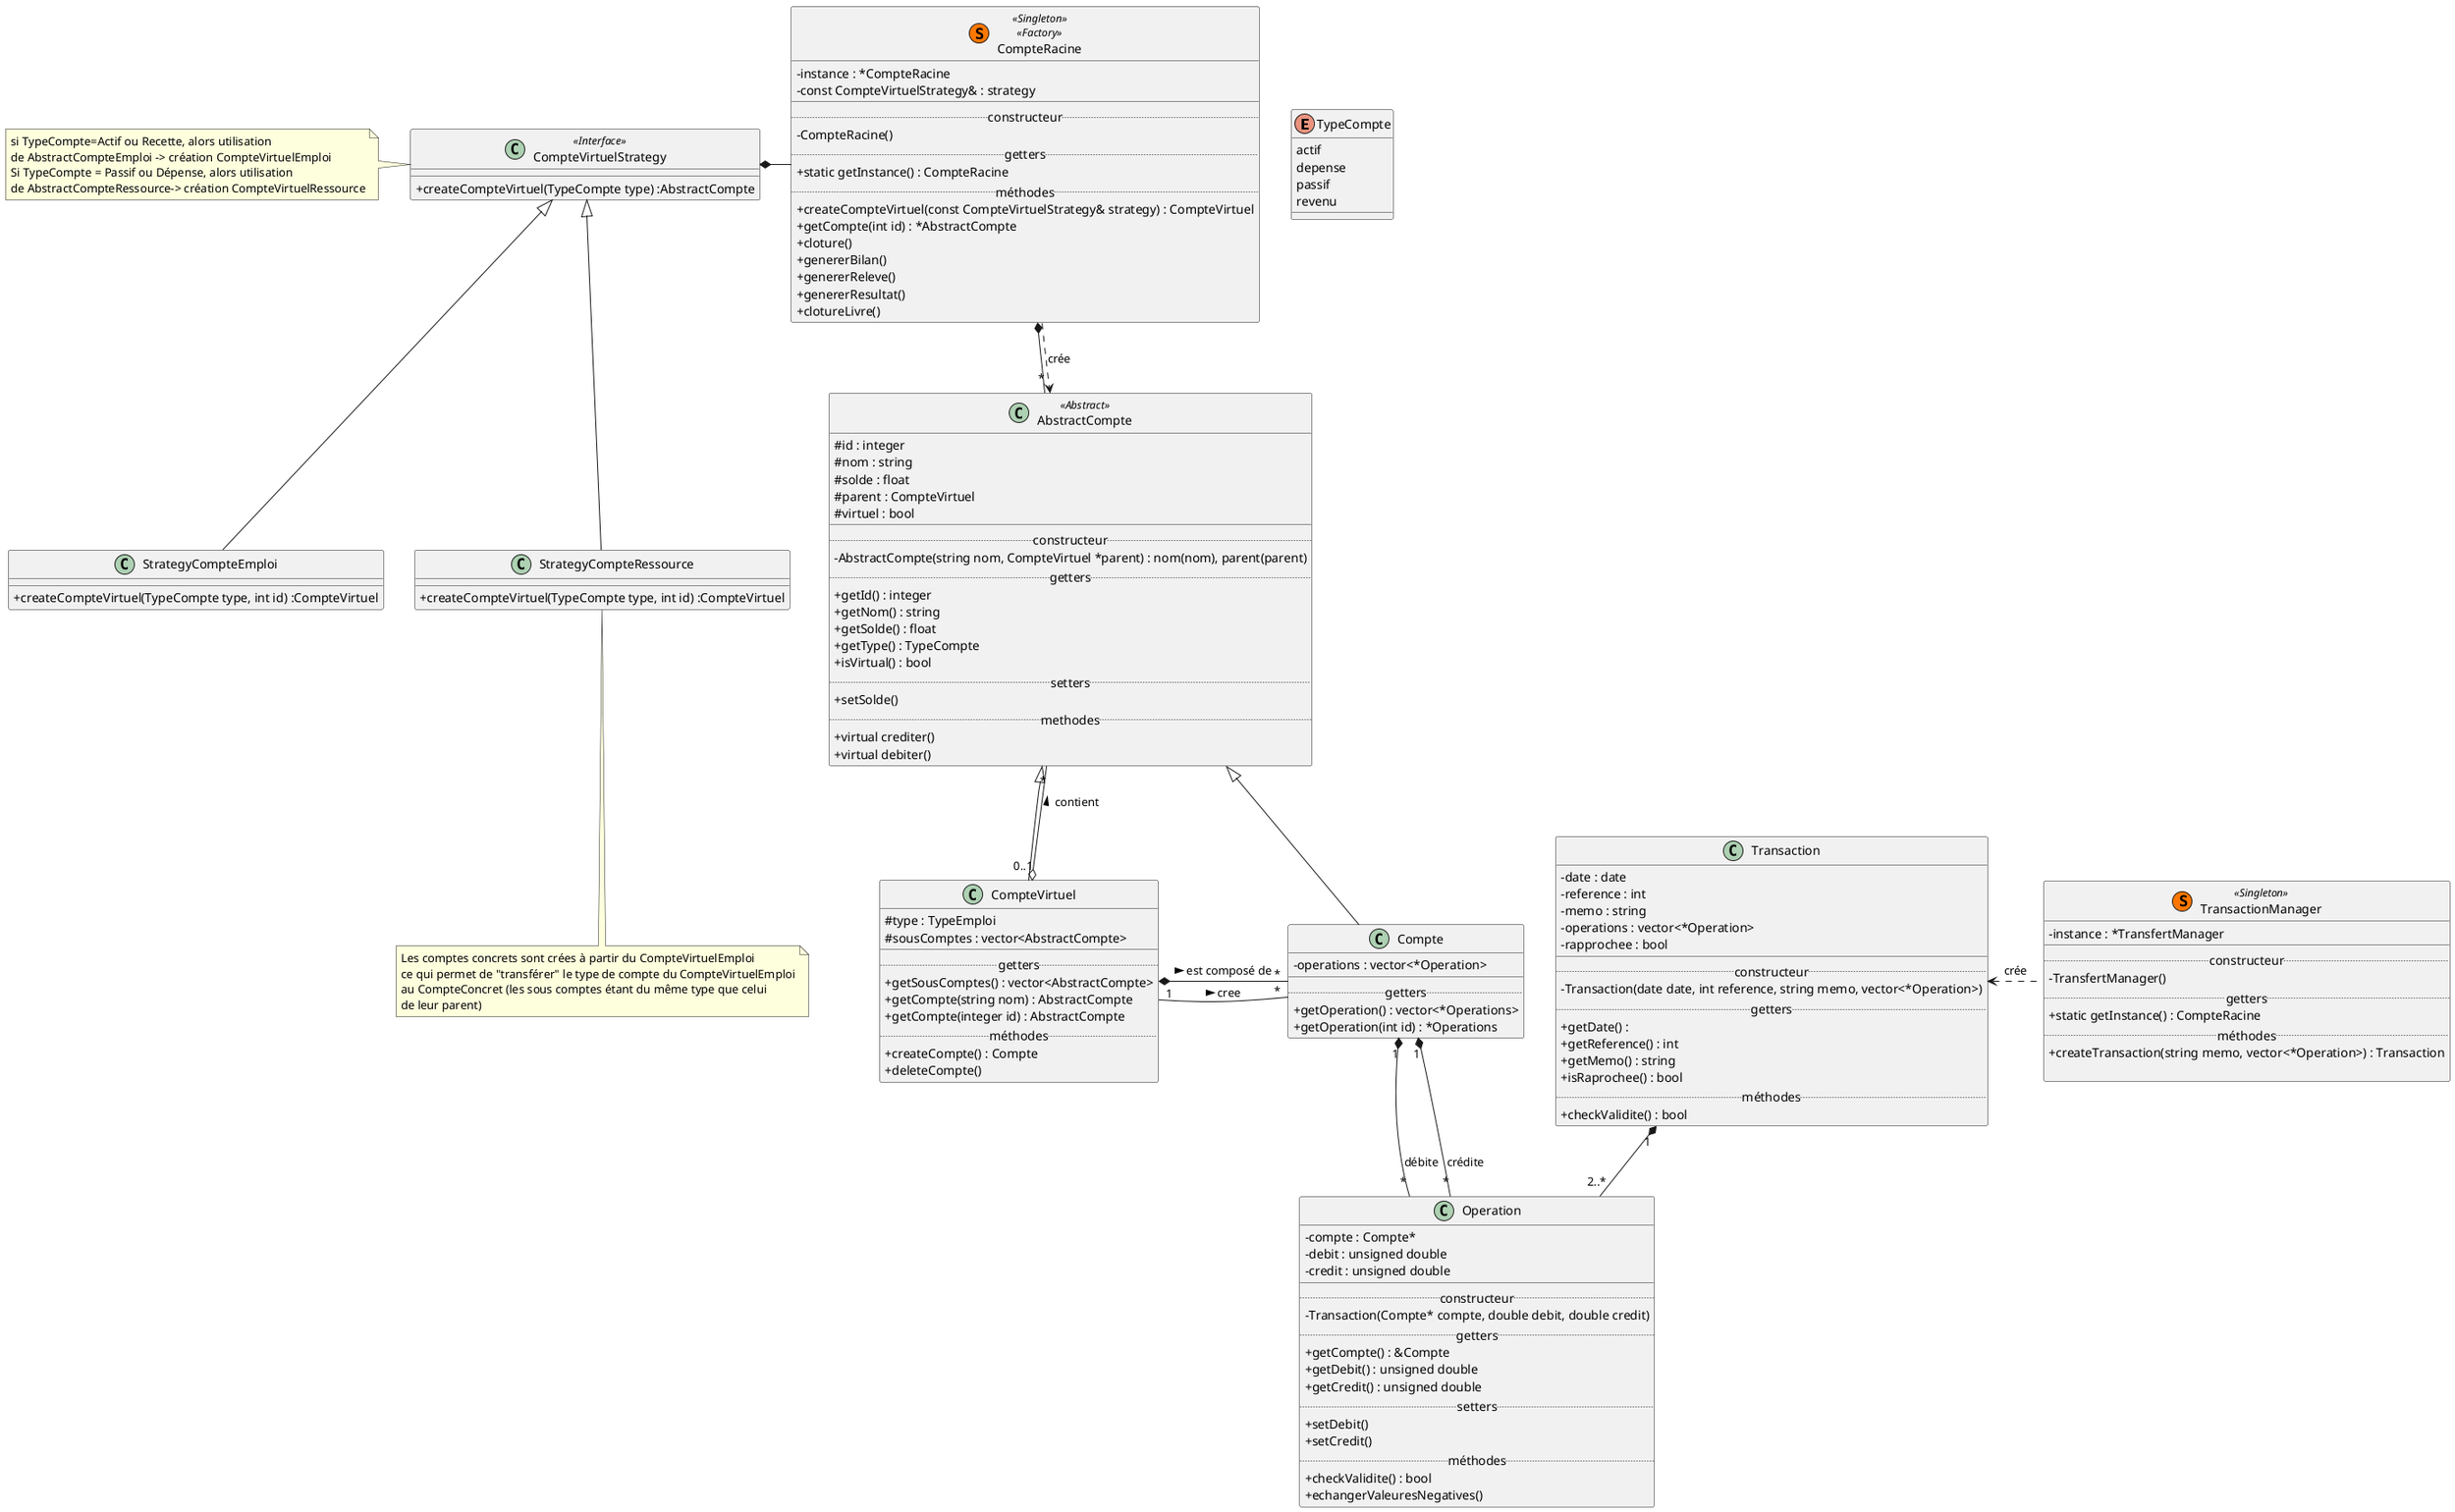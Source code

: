 @startuml
skinparam classAttributeIconSize 0

enum TypeCompte {
  actif
  depense
  passif
  revenu
}

class CompteRacine << (S,#FF7700) Singleton >> << Factory >> {
  -instance : *CompteRacine
  - const CompteVirtuelStrategy& : strategy
  __
  .. constructeur ..
  -CompteRacine()
  .. getters ..
  +static getInstance() : CompteRacine
  .. méthodes ..
  +createCompteVirtuel(const CompteVirtuelStrategy& strategy) : CompteVirtuel
  +getCompte(int id) : *AbstractCompte
  +cloture()
  +genererBilan()
  +genererReleve()
  +genererResultat()
  +clotureLivre()
}

class AbstractCompte <<Abstract>> {
  # id : integer
  # nom : string
  # solde : float
  # parent : CompteVirtuel
  # virtuel : bool
  __
  .. constructeur ..
  -AbstractCompte(string nom, CompteVirtuel *parent) : nom(nom), parent(parent)
  .. getters ..
  +getId() : integer
  +getNom() : string
  +getSolde() : float
  +getType() : TypeCompte
  +isVirtual() : bool
  .. setters ..
  +setSolde()
  .. methodes ..
  +virtual crediter()
  +virtual debiter()
}

CompteRacine *-- "*" AbstractCompte
CompteRacine ..> AbstractCompte: crée

class CompteVirtuel {
  #type : TypeEmploi
  # sousComptes : vector<AbstractCompte>
  __
  .. getters ..
  +getSousComptes() : vector<AbstractCompte>
  +getCompte(string nom) : AbstractCompte
  +getCompte(integer id) : AbstractCompte
  .. méthodes ..
  + createCompte() : Compte
  +deleteCompte()
}

AbstractCompte <|-- CompteVirtuel
AbstractCompte "*" --o "0..1" CompteVirtuel : contient <

class Compte {
  - operations : vector<*Operation>
 __
  .. getters ..
  +getOperation() : vector<*Operations>
  +getOperation(int id) : *Operations
}

CompteVirtuelStrategy *- CompteRacine
class CompteVirtuelStrategy <<Interface>>{
 __
+ createCompteVirtuel(TypeCompte type) :AbstractCompte
}
note left
  si TypeCompte=Actif ou Recette, alors utilisation
  de AbstractCompteEmploi -> création CompteVirtuelEmploi
  Si TypeCompte = Passif ou Dépense, alors utilisation
  de AbstractCompteRessource-> création CompteVirtuelRessource
end note


class StrategyCompteEmploi {
 __
  +createCompteVirtuel(TypeCompte type, int id) :CompteVirtuel
}

class StrategyCompteRessource {
  __
  +createCompteVirtuel(TypeCompte type, int id) :CompteVirtuel
}

CompteVirtuelStrategy <|--StrategyCompteEmploi
CompteVirtuelStrategy <|-- StrategyCompteRessource

CompteVirtuel "1"- "*" Compte : cree >
note bottom
Les comptes concrets sont crées à partir du CompteVirtuelEmploi
ce qui permet de "transférer" le type de compte du CompteVirtuelEmploi
au CompteConcret (les sous comptes étant du même type que celui
de leur parent)
end note

AbstractCompte <|-- Compte

class Operation {
  -compte : Compte*
  -debit : unsigned double
  -credit : unsigned double
  __
  .. constructeur ..
  -Transaction(Compte* compte, double debit, double credit)
  .. getters ..
  +getCompte() : &Compte
  +getDebit() : unsigned double
  +getCredit() : unsigned double
  .. setters ..
  +setDebit()
  +setCredit()
  .. méthodes ..
  +checkValidite() : bool
  +echangerValeuresNegatives()
}

class Transaction {
  -date : date
  -reference : int
  -memo : string
  -operations : vector<*Operation>
  -rapprochee : bool
  __
  .. constructeur ..
  -Transaction(date date, int reference, string memo, vector<*Operation>)
  .. getters ..
  +getDate() :
  +getReference() : int
  +getMemo() : string
  +isRaprochee() : bool
  .. méthodes ..
  +checkValidite() : bool
}

Transaction "1" *-- "2..*" Operation
Compte "1" *-- "*" Operation : débite
Compte "1" *-- "*" Operation : crédite

class TransactionManager << (S,#FF7700) Singleton >> {
  -instance : *TransfertManager
  __
  .. constructeur ..
  -TransfertManager()
  .. getters ..
  +static getInstance() : CompteRacine
  .. méthodes ..
  +createTransaction(string memo, vector<*Operation>) : Transaction

}
CompteVirtuel *-- "*"Compte : est composé de >

Transaction <.TransactionManager : crée

@enduml
